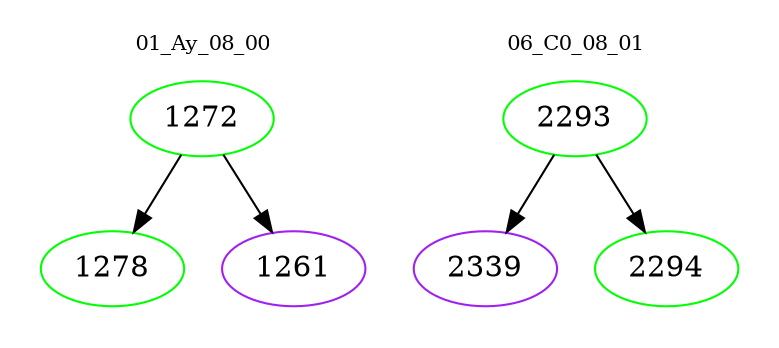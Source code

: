 digraph{
subgraph cluster_0 {
color = white
label = "01_Ay_08_00";
fontsize=10;
T0_1272 [label="1272", color="green"]
T0_1272 -> T0_1278 [color="black"]
T0_1278 [label="1278", color="green"]
T0_1272 -> T0_1261 [color="black"]
T0_1261 [label="1261", color="purple"]
}
subgraph cluster_1 {
color = white
label = "06_C0_08_01";
fontsize=10;
T1_2293 [label="2293", color="green"]
T1_2293 -> T1_2339 [color="black"]
T1_2339 [label="2339", color="purple"]
T1_2293 -> T1_2294 [color="black"]
T1_2294 [label="2294", color="green"]
}
}
